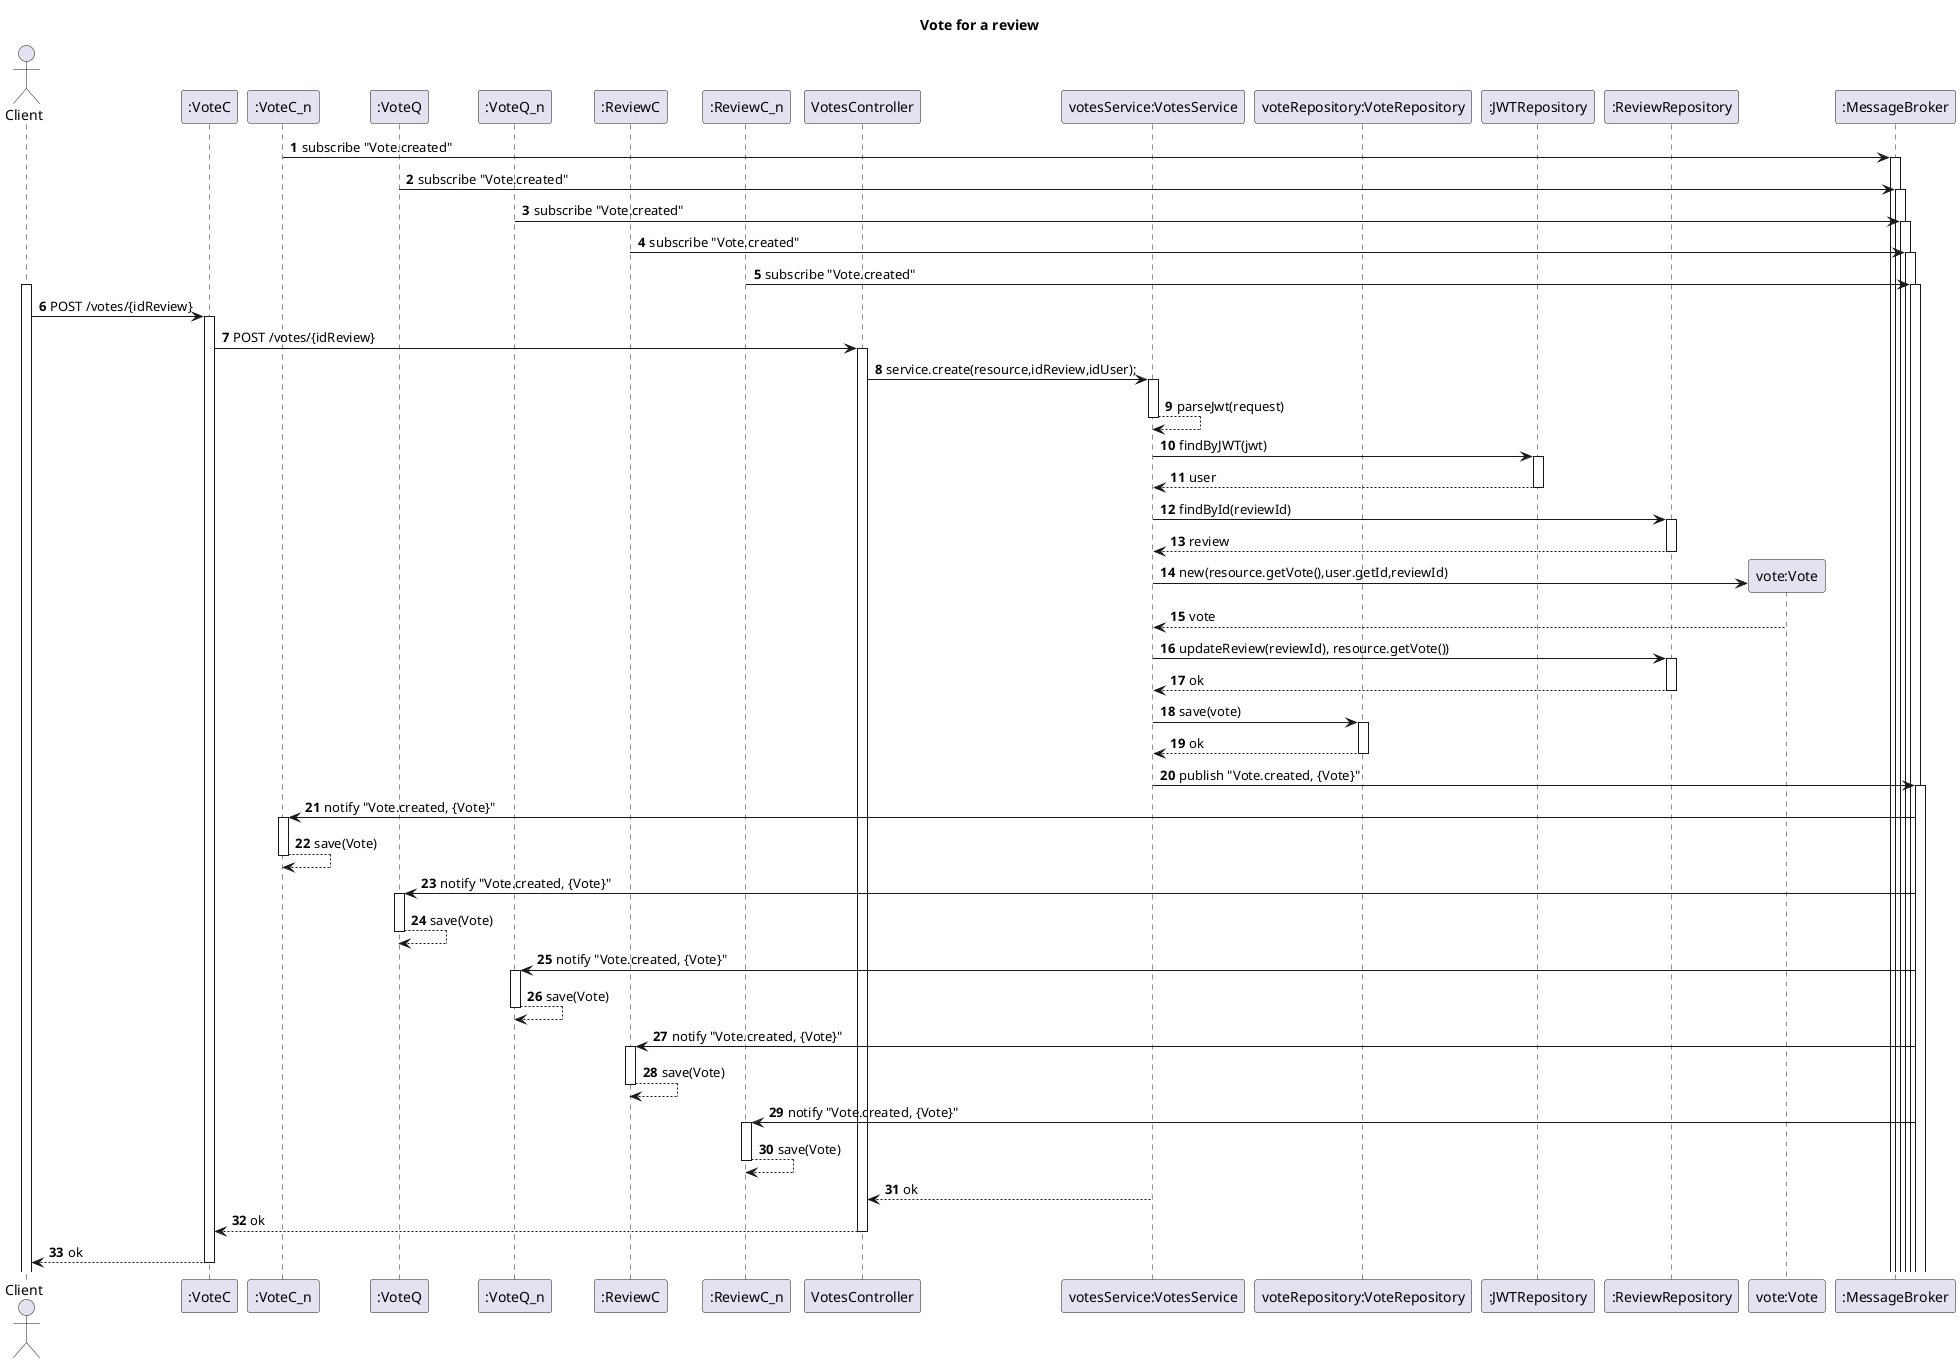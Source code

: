 @startuml
'https://plantuml.com/sequence-diagram

title Vote for a review
autoactivate on
autonumber

actor "Client" as User
participant ":VoteC" as voteC
participant ":VoteC_n" as voteC_n
participant ":VoteQ" as voteQ
participant ":VoteQ_n" as voteQ_n
participant ":ReviewC" as reviewC
participant ":ReviewC_n" as reviewC_n
participant "VotesController" as Ctrl
participant "votesService:VotesService" as service
participant "voteRepository:VoteRepository" as repo
participant ":JWTRepository" as jwtRepository
participant ":ReviewRepository" as reviewRepository

participant "vote:Vote" as vote
participant ":MessageBroker" as broker


voteC_n -> broker: subscribe "Vote.created"
voteQ -> broker: subscribe "Vote.created"
voteQ_n -> broker: subscribe "Vote.created"
reviewC -> broker: subscribe "Vote.created"
reviewC_n -> broker: subscribe "Vote.created"

activate User
User -> voteC : POST /votes/{idReview}
voteC -> Ctrl:  POST /votes/{idReview}
Ctrl -> service : service.create(resource,idReview,idUser);
service --> service: parseJwt(request)

service -> jwtRepository: findByJWT(jwt)
jwtRepository --> service: user

service -> reviewRepository:findById(reviewId)
reviewRepository --> service: review

service -> vote**: new(resource.getVote(),user.getId,reviewId)
vote --> service: vote
service -> reviewRepository: updateReview(reviewId), resource.getVote())
reviewRepository --> service: ok
service -> repo: save(vote)
repo --> service: ok
service -> broker: publish "Vote.created, {Vote}"

voteC_n <- broker: notify "Vote.created, {Vote}"
voteC_n --> voteC_n: save(Vote)
voteQ <- broker: notify "Vote.created, {Vote}"
voteQ --> voteQ: save(Vote)
voteQ_n <- broker: notify "Vote.created, {Vote}"
voteQ_n --> voteQ_n: save(Vote)
reviewC <- broker: notify "Vote.created, {Vote}"
reviewC --> reviewC: save(Vote)
reviewC_n <- broker: notify "Vote.created, {Vote}"
reviewC_n --> reviewC_n: save(Vote)

service --> Ctrl: ok
Ctrl --> voteC: ok
voteC --> User: ok

@enduml
